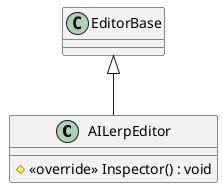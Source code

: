@startuml
class AILerpEditor {
    # <<override>> Inspector() : void
}
EditorBase <|-- AILerpEditor
@enduml

